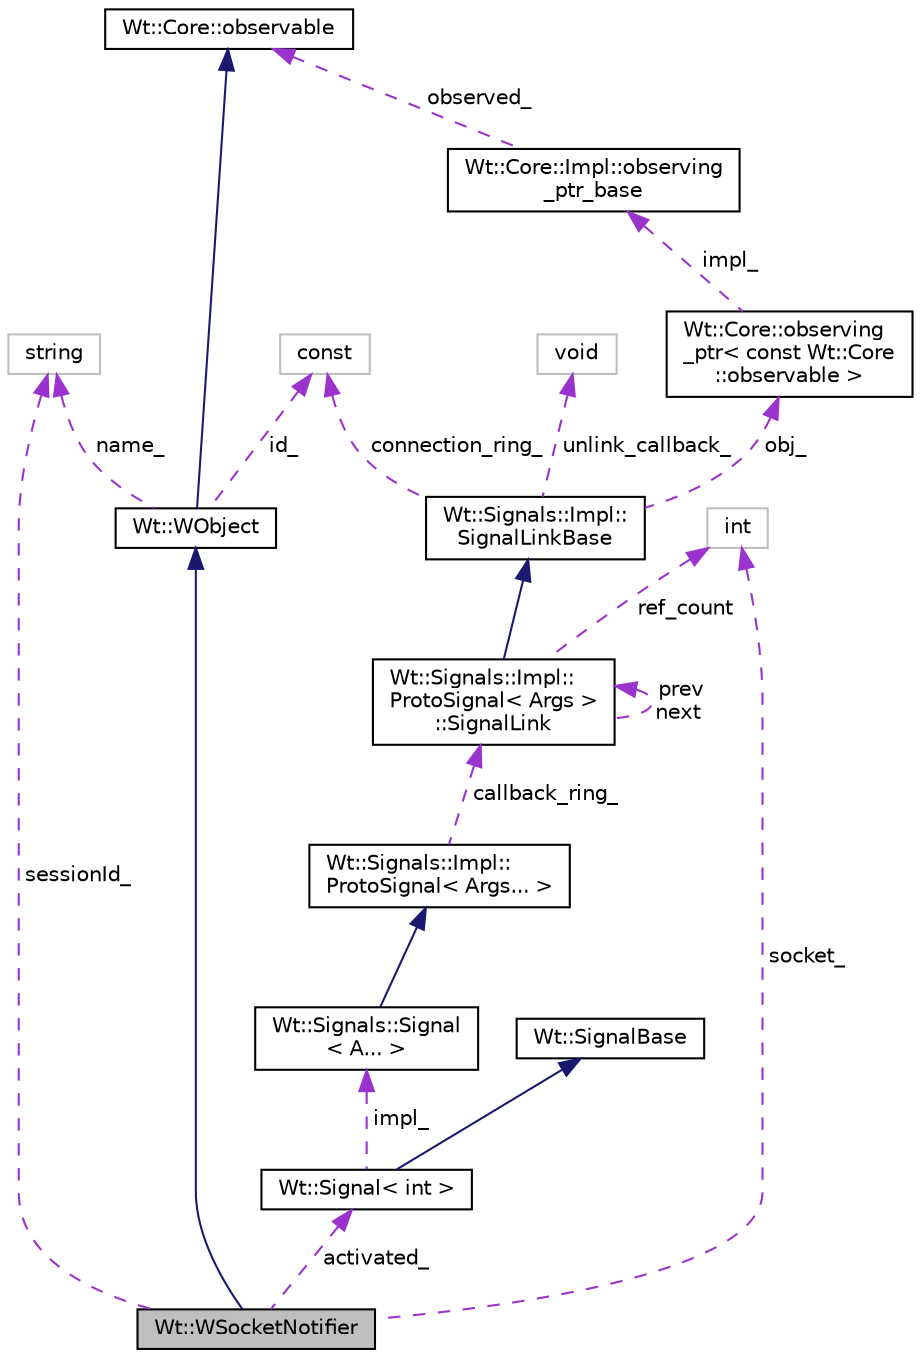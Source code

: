 digraph "Wt::WSocketNotifier"
{
 // LATEX_PDF_SIZE
  edge [fontname="Helvetica",fontsize="10",labelfontname="Helvetica",labelfontsize="10"];
  node [fontname="Helvetica",fontsize="10",shape=record];
  Node1 [label="Wt::WSocketNotifier",height=0.2,width=0.4,color="black", fillcolor="grey75", style="filled", fontcolor="black",tooltip="A utility class for asynchronous notification of socket activity."];
  Node2 -> Node1 [dir="back",color="midnightblue",fontsize="10",style="solid"];
  Node2 [label="Wt::WObject",height=0.2,width=0.4,color="black", fillcolor="white", style="filled",URL="$classWt_1_1WObject.html",tooltip="A base class for objects that participate in the signal/slot system."];
  Node3 -> Node2 [dir="back",color="midnightblue",fontsize="10",style="solid"];
  Node3 [label="Wt::Core::observable",height=0.2,width=0.4,color="black", fillcolor="white", style="filled",URL="$classWt_1_1Core_1_1observable.html",tooltip="A base class for objects whose life-time can be tracked."];
  Node4 -> Node2 [dir="back",color="darkorchid3",fontsize="10",style="dashed",label=" name_" ];
  Node4 [label="string",height=0.2,width=0.4,color="grey75", fillcolor="white", style="filled",tooltip=" "];
  Node5 -> Node2 [dir="back",color="darkorchid3",fontsize="10",style="dashed",label=" id_" ];
  Node5 [label="const",height=0.2,width=0.4,color="grey75", fillcolor="white", style="filled",tooltip=" "];
  Node6 -> Node1 [dir="back",color="darkorchid3",fontsize="10",style="dashed",label=" activated_" ];
  Node6 [label="Wt::Signal\< int \>",height=0.2,width=0.4,color="black", fillcolor="white", style="filled",URL="$classWt_1_1Signal.html",tooltip=" "];
  Node7 -> Node6 [dir="back",color="midnightblue",fontsize="10",style="solid"];
  Node7 [label="Wt::SignalBase",height=0.2,width=0.4,color="black", fillcolor="white", style="filled",URL="$classWt_1_1SignalBase.html",tooltip="Abstract base class of a signal."];
  Node8 -> Node6 [dir="back",color="darkorchid3",fontsize="10",style="dashed",label=" impl_" ];
  Node8 [label="Wt::Signals::Signal\l\< A... \>",height=0.2,width=0.4,color="black", fillcolor="white", style="filled",URL="$structWt_1_1Signals_1_1Signal.html",tooltip=" "];
  Node9 -> Node8 [dir="back",color="midnightblue",fontsize="10",style="solid"];
  Node9 [label="Wt::Signals::Impl::\lProtoSignal\< Args... \>",height=0.2,width=0.4,color="black", fillcolor="white", style="filled",URL="$classWt_1_1Signals_1_1Impl_1_1ProtoSignal.html",tooltip=" "];
  Node10 -> Node9 [dir="back",color="darkorchid3",fontsize="10",style="dashed",label=" callback_ring_" ];
  Node10 [label="Wt::Signals::Impl::\lProtoSignal\< Args \>\l::SignalLink",height=0.2,width=0.4,color="black", fillcolor="white", style="filled",URL="$structWt_1_1Signals_1_1Impl_1_1ProtoSignal_1_1SignalLink.html",tooltip=" "];
  Node11 -> Node10 [dir="back",color="midnightblue",fontsize="10",style="solid"];
  Node11 [label="Wt::Signals::Impl::\lSignalLinkBase",height=0.2,width=0.4,color="black", fillcolor="white", style="filled",URL="$classWt_1_1Signals_1_1Impl_1_1SignalLinkBase.html",tooltip=" "];
  Node12 -> Node11 [dir="back",color="darkorchid3",fontsize="10",style="dashed",label=" unlink_callback_" ];
  Node12 [label="void",height=0.2,width=0.4,color="grey75", fillcolor="white", style="filled",tooltip=" "];
  Node13 -> Node11 [dir="back",color="darkorchid3",fontsize="10",style="dashed",label=" obj_" ];
  Node13 [label="Wt::Core::observing\l_ptr\< const Wt::Core\l::observable \>",height=0.2,width=0.4,color="black", fillcolor="white", style="filled",URL="$classWt_1_1Core_1_1observing__ptr.html",tooltip=" "];
  Node14 -> Node13 [dir="back",color="darkorchid3",fontsize="10",style="dashed",label=" impl_" ];
  Node14 [label="Wt::Core::Impl::observing\l_ptr_base",height=0.2,width=0.4,color="black", fillcolor="white", style="filled",URL="$structWt_1_1Core_1_1Impl_1_1observing__ptr__base.html",tooltip=" "];
  Node3 -> Node14 [dir="back",color="darkorchid3",fontsize="10",style="dashed",label=" observed_" ];
  Node5 -> Node11 [dir="back",color="darkorchid3",fontsize="10",style="dashed",label=" connection_ring_" ];
  Node15 -> Node10 [dir="back",color="darkorchid3",fontsize="10",style="dashed",label=" ref_count" ];
  Node15 [label="int",height=0.2,width=0.4,color="grey75", fillcolor="white", style="filled",tooltip=" "];
  Node10 -> Node10 [dir="back",color="darkorchid3",fontsize="10",style="dashed",label=" prev\nnext" ];
  Node15 -> Node1 [dir="back",color="darkorchid3",fontsize="10",style="dashed",label=" socket_" ];
  Node4 -> Node1 [dir="back",color="darkorchid3",fontsize="10",style="dashed",label=" sessionId_" ];
}
